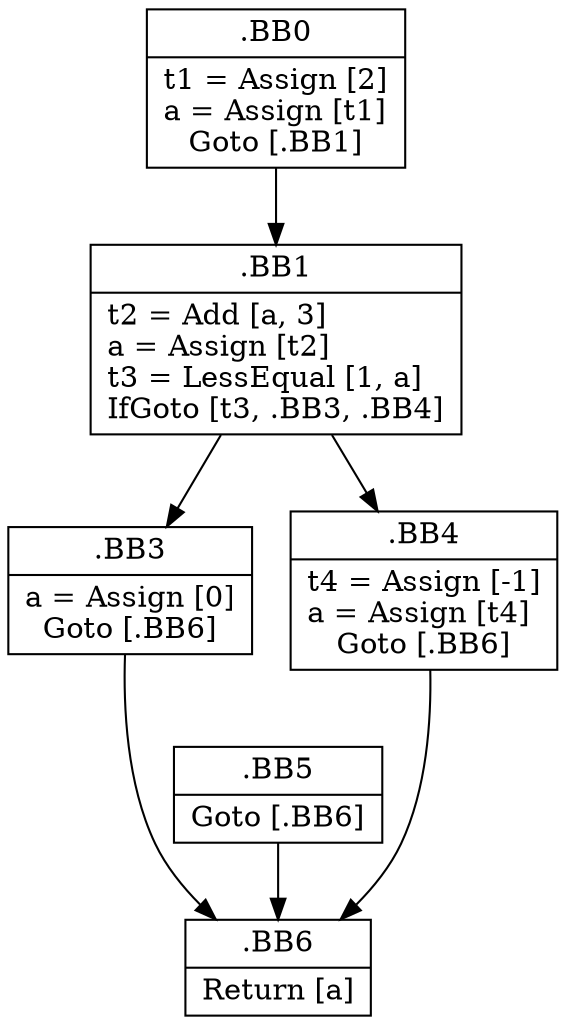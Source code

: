 digraph G { graph [rankdir=TD]; node [shape=record];
 bb_139731050474384[shape=record,label="{ .BB0 | t1 = Assign [2]\la = Assign [t1]\lGoto [.BB1]}"];
 bb_139731050474384 -> bb_139731050475216;
 bb_139731050475216[shape=record,label="{ .BB1 | t2 = Add [a, 3]\la = Assign [t2]\lt3 = LessEqual [1, a]\lIfGoto [t3, .BB3, .BB4]}"];
 bb_139731050475216 -> bb_139731050533712;
 bb_139731050475216 -> bb_139731050534096;
 bb_139731050533712[shape=record,label="{ .BB3 | a = Assign [0]\lGoto [.BB6]}"];
 bb_139731050533712 -> bb_139731050533136;
 bb_139731050533712 -> bb_139731050534416 [style=invis];
 bb_139731050534096[shape=record,label="{ .BB4 | t4 = Assign [-1]\la = Assign [t4]\lGoto [.BB6]}"];
 bb_139731050534096 -> bb_139731050533136;
 bb_139731050534096 -> bb_139731050534416 [style=invis];
 bb_139731050534416[shape=record,label="{ .BB5 | Goto [.BB6]}"];
 bb_139731050534416 -> bb_139731050533136;
 bb_139731050533136[shape=record,label="{ .BB6 | Return [a]}"];
}
